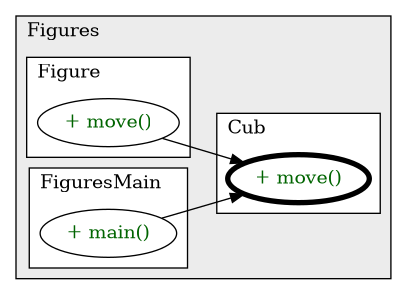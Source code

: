 @startuml

/' diagram meta data start
config=CallConfiguration;
{
  "rootMethod": "Figures.Cub#move()",
  "projectClassification": {
    "searchMode": "OpenProject", // OpenProject, AllProjects
    "includedProjects": "",
    "pathEndKeywords": "*.impl",
    "isClientPath": "",
    "isClientName": "",
    "isTestPath": "",
    "isTestName": "",
    "isMappingPath": "",
    "isMappingName": "",
    "isDataAccessPath": "",
    "isDataAccessName": "",
    "isDataStructurePath": "",
    "isDataStructureName": "",
    "isInterfaceStructuresPath": "",
    "isInterfaceStructuresName": "",
    "isEntryPointPath": "",
    "isEntryPointName": "",
    "treatFinalFieldsAsMandatory": false
  },
  "graphRestriction": {
    "classPackageExcludeFilter": "",
    "classPackageIncludeFilter": "",
    "classNameExcludeFilter": "",
    "classNameIncludeFilter": "",
    "methodNameExcludeFilter": "",
    "methodNameIncludeFilter": "",
    "removeByInheritance": "", // inheritance/annotation based filtering is done in a second step
    "removeByAnnotation": "",
    "removeByClassPackage": "", // cleanup the graph after inheritance/annotation based filtering is done
    "removeByClassName": "",
    "cutMappings": false,
    "cutEnum": true,
    "cutTests": true,
    "cutClient": true,
    "cutDataAccess": true,
    "cutInterfaceStructures": true,
    "cutDataStructures": true,
    "cutGetterAndSetter": true,
    "cutConstructors": true
  },
  "graphTraversal": {
    "forwardDepth": 3,
    "backwardDepth": 3,
    "classPackageExcludeFilter": "",
    "classPackageIncludeFilter": "",
    "classNameExcludeFilter": "",
    "classNameIncludeFilter": "",
    "methodNameExcludeFilter": "",
    "methodNameIncludeFilter": "",
    "hideMappings": false,
    "hideDataStructures": false,
    "hidePrivateMethods": true,
    "hideInterfaceCalls": true, // indirection: implementation -> interface (is hidden) -> implementation
    "onlyShowApplicationEntryPoints": false, // root node is included
    "useMethodCallsForStructureDiagram": "ForwardOnly" // ForwardOnly, BothDirections, No
  },
  "details": {
    "aggregation": "GroupByClass", // ByClass, GroupByClass, None
    "showMethodParametersTypes": false,
    "showMethodParametersNames": false,
    "showMethodReturnType": false,
    "showPackageLevels": 2,
    "showCallOrder": false,
    "edgeMode": "MethodsOnly", // TypesOnly, MethodsOnly, TypesAndMethods, MethodsAndDirectTypeUsage
    "showDetailedClassStructure": false
  },
  "rootClass": "Figures.Cub",
  "extensionCallbackMethod": "" // qualified.class.name#methodName - signature: public static String method(String)
}
diagram meta data end '/



digraph g {
    rankdir="LR"
    splines=polyline
    

'nodes 
subgraph cluster_805530095 { 
   	label=Figures
	labeljust=l
	fillcolor="#ececec"
	style=filled
   
   subgraph cluster_1264897425 { 
   	label=Cub
	labeljust=l
	fillcolor=white
	style=filled
   
   Cub805530095XXXmove0[
	label="+ move()"
	style=filled
	fillcolor=white
	tooltip="Cub

null"
	penwidth=4
	fontcolor=darkgreen
];
} 

subgraph cluster_1408796701 { 
   	label=Figure
	labeljust=l
	fillcolor=white
	style=filled
   
   Figure805530095XXXmove0[
	label="+ move()"
	style=filled
	fillcolor=white
	tooltip="Figure

null"
	fontcolor=darkgreen
];
} 

subgraph cluster_1524631241 { 
   	label=FiguresMain
	labeljust=l
	fillcolor=white
	style=filled
   
   FiguresMain805530095XXXmain1859653459[
	label="+ main()"
	style=filled
	fillcolor=white
	tooltip="FiguresMain

null"
	fontcolor=darkgreen
];
} 
} 

'edges    
Figure805530095XXXmove0 -> Cub805530095XXXmove0;
FiguresMain805530095XXXmain1859653459 -> Cub805530095XXXmove0;
    
}
@enduml